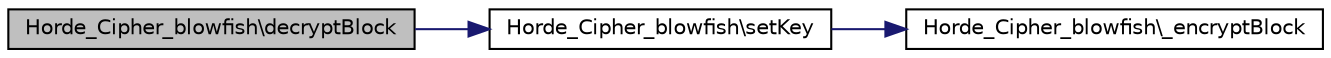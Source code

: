 digraph G
{
  edge [fontname="Helvetica",fontsize="10",labelfontname="Helvetica",labelfontsize="10"];
  node [fontname="Helvetica",fontsize="10",shape=record];
  rankdir="LR";
  Node1 [label="Horde_Cipher_blowfish\\decryptBlock",height=0.2,width=0.4,color="black", fillcolor="grey75", style="filled" fontcolor="black"];
  Node1 -> Node2 [color="midnightblue",fontsize="10",style="solid",fontname="Helvetica"];
  Node2 [label="Horde_Cipher_blowfish\\setKey",height=0.2,width=0.4,color="black", fillcolor="white", style="filled",URL="$classHorde__Cipher__blowfish.html#a287a176504a0588e005ecd4a374fa04c",tooltip="Set the key to be used for en/decryption."];
  Node2 -> Node3 [color="midnightblue",fontsize="10",style="solid",fontname="Helvetica"];
  Node3 [label="Horde_Cipher_blowfish\\_encryptBlock",height=0.2,width=0.4,color="black", fillcolor="white", style="filled",URL="$classHorde__Cipher__blowfish.html#ab82ff9b627ba2942903be094c4102734",tooltip="Encrypt left and right halves of a block of data."];
}
